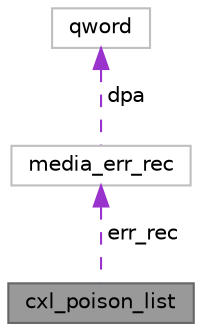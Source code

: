 digraph "cxl_poison_list"
{
 // LATEX_PDF_SIZE
  bgcolor="transparent";
  edge [fontname=Helvetica,fontsize=10,labelfontname=Helvetica,labelfontsize=10];
  node [fontname=Helvetica,fontsize=10,shape=box,height=0.2,width=0.4];
  Node1 [label="cxl_poison_list",height=0.2,width=0.4,color="gray40", fillcolor="grey60", style="filled", fontcolor="black",tooltip=" "];
  Node2 -> Node1 [dir="back",color="darkorchid3",style="dashed",label=" err_rec" ];
  Node2 [label="media_err_rec",height=0.2,width=0.4,color="grey75", fillcolor="white", style="filled",URL="$structmedia__err__rec.html",tooltip=" "];
  Node3 -> Node2 [dir="back",color="darkorchid3",style="dashed",label=" dpa" ];
  Node3 [label="qword",height=0.2,width=0.4,color="grey75", fillcolor="white", style="filled",URL="$unionqword.html",tooltip=" "];
}
